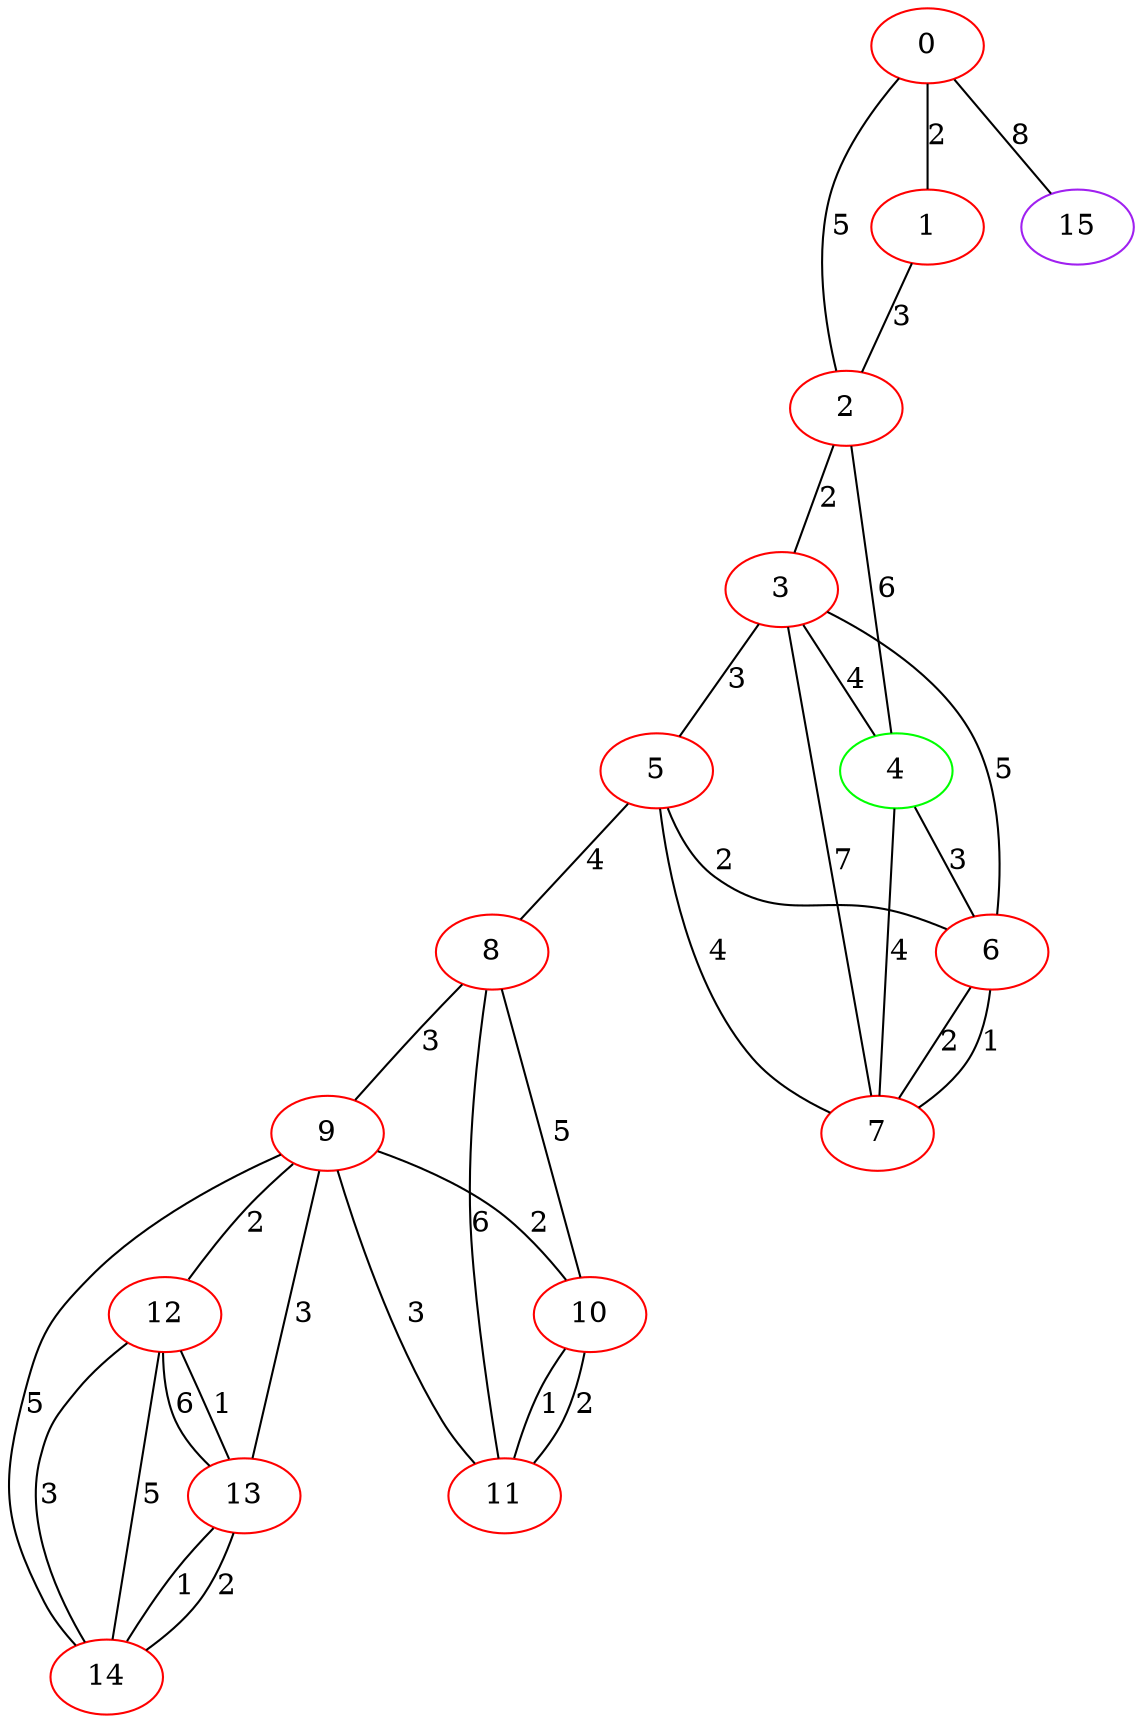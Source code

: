 graph "" {
0 [color=red, weight=1];
1 [color=red, weight=1];
2 [color=red, weight=1];
3 [color=red, weight=1];
4 [color=green, weight=2];
5 [color=red, weight=1];
6 [color=red, weight=1];
7 [color=red, weight=1];
8 [color=red, weight=1];
9 [color=red, weight=1];
10 [color=red, weight=1];
11 [color=red, weight=1];
12 [color=red, weight=1];
13 [color=red, weight=1];
14 [color=red, weight=1];
15 [color=purple, weight=4];
0 -- 1  [key=0, label=2];
0 -- 2  [key=0, label=5];
0 -- 15  [key=0, label=8];
1 -- 2  [key=0, label=3];
2 -- 3  [key=0, label=2];
2 -- 4  [key=0, label=6];
3 -- 4  [key=0, label=4];
3 -- 5  [key=0, label=3];
3 -- 6  [key=0, label=5];
3 -- 7  [key=0, label=7];
4 -- 6  [key=0, label=3];
4 -- 7  [key=0, label=4];
5 -- 8  [key=0, label=4];
5 -- 6  [key=0, label=2];
5 -- 7  [key=0, label=4];
6 -- 7  [key=0, label=2];
6 -- 7  [key=1, label=1];
8 -- 9  [key=0, label=3];
8 -- 10  [key=0, label=5];
8 -- 11  [key=0, label=6];
9 -- 10  [key=0, label=2];
9 -- 11  [key=0, label=3];
9 -- 12  [key=0, label=2];
9 -- 13  [key=0, label=3];
9 -- 14  [key=0, label=5];
10 -- 11  [key=0, label=2];
10 -- 11  [key=1, label=1];
12 -- 13  [key=0, label=1];
12 -- 13  [key=1, label=6];
12 -- 14  [key=0, label=3];
12 -- 14  [key=1, label=5];
13 -- 14  [key=0, label=2];
13 -- 14  [key=1, label=1];
}
